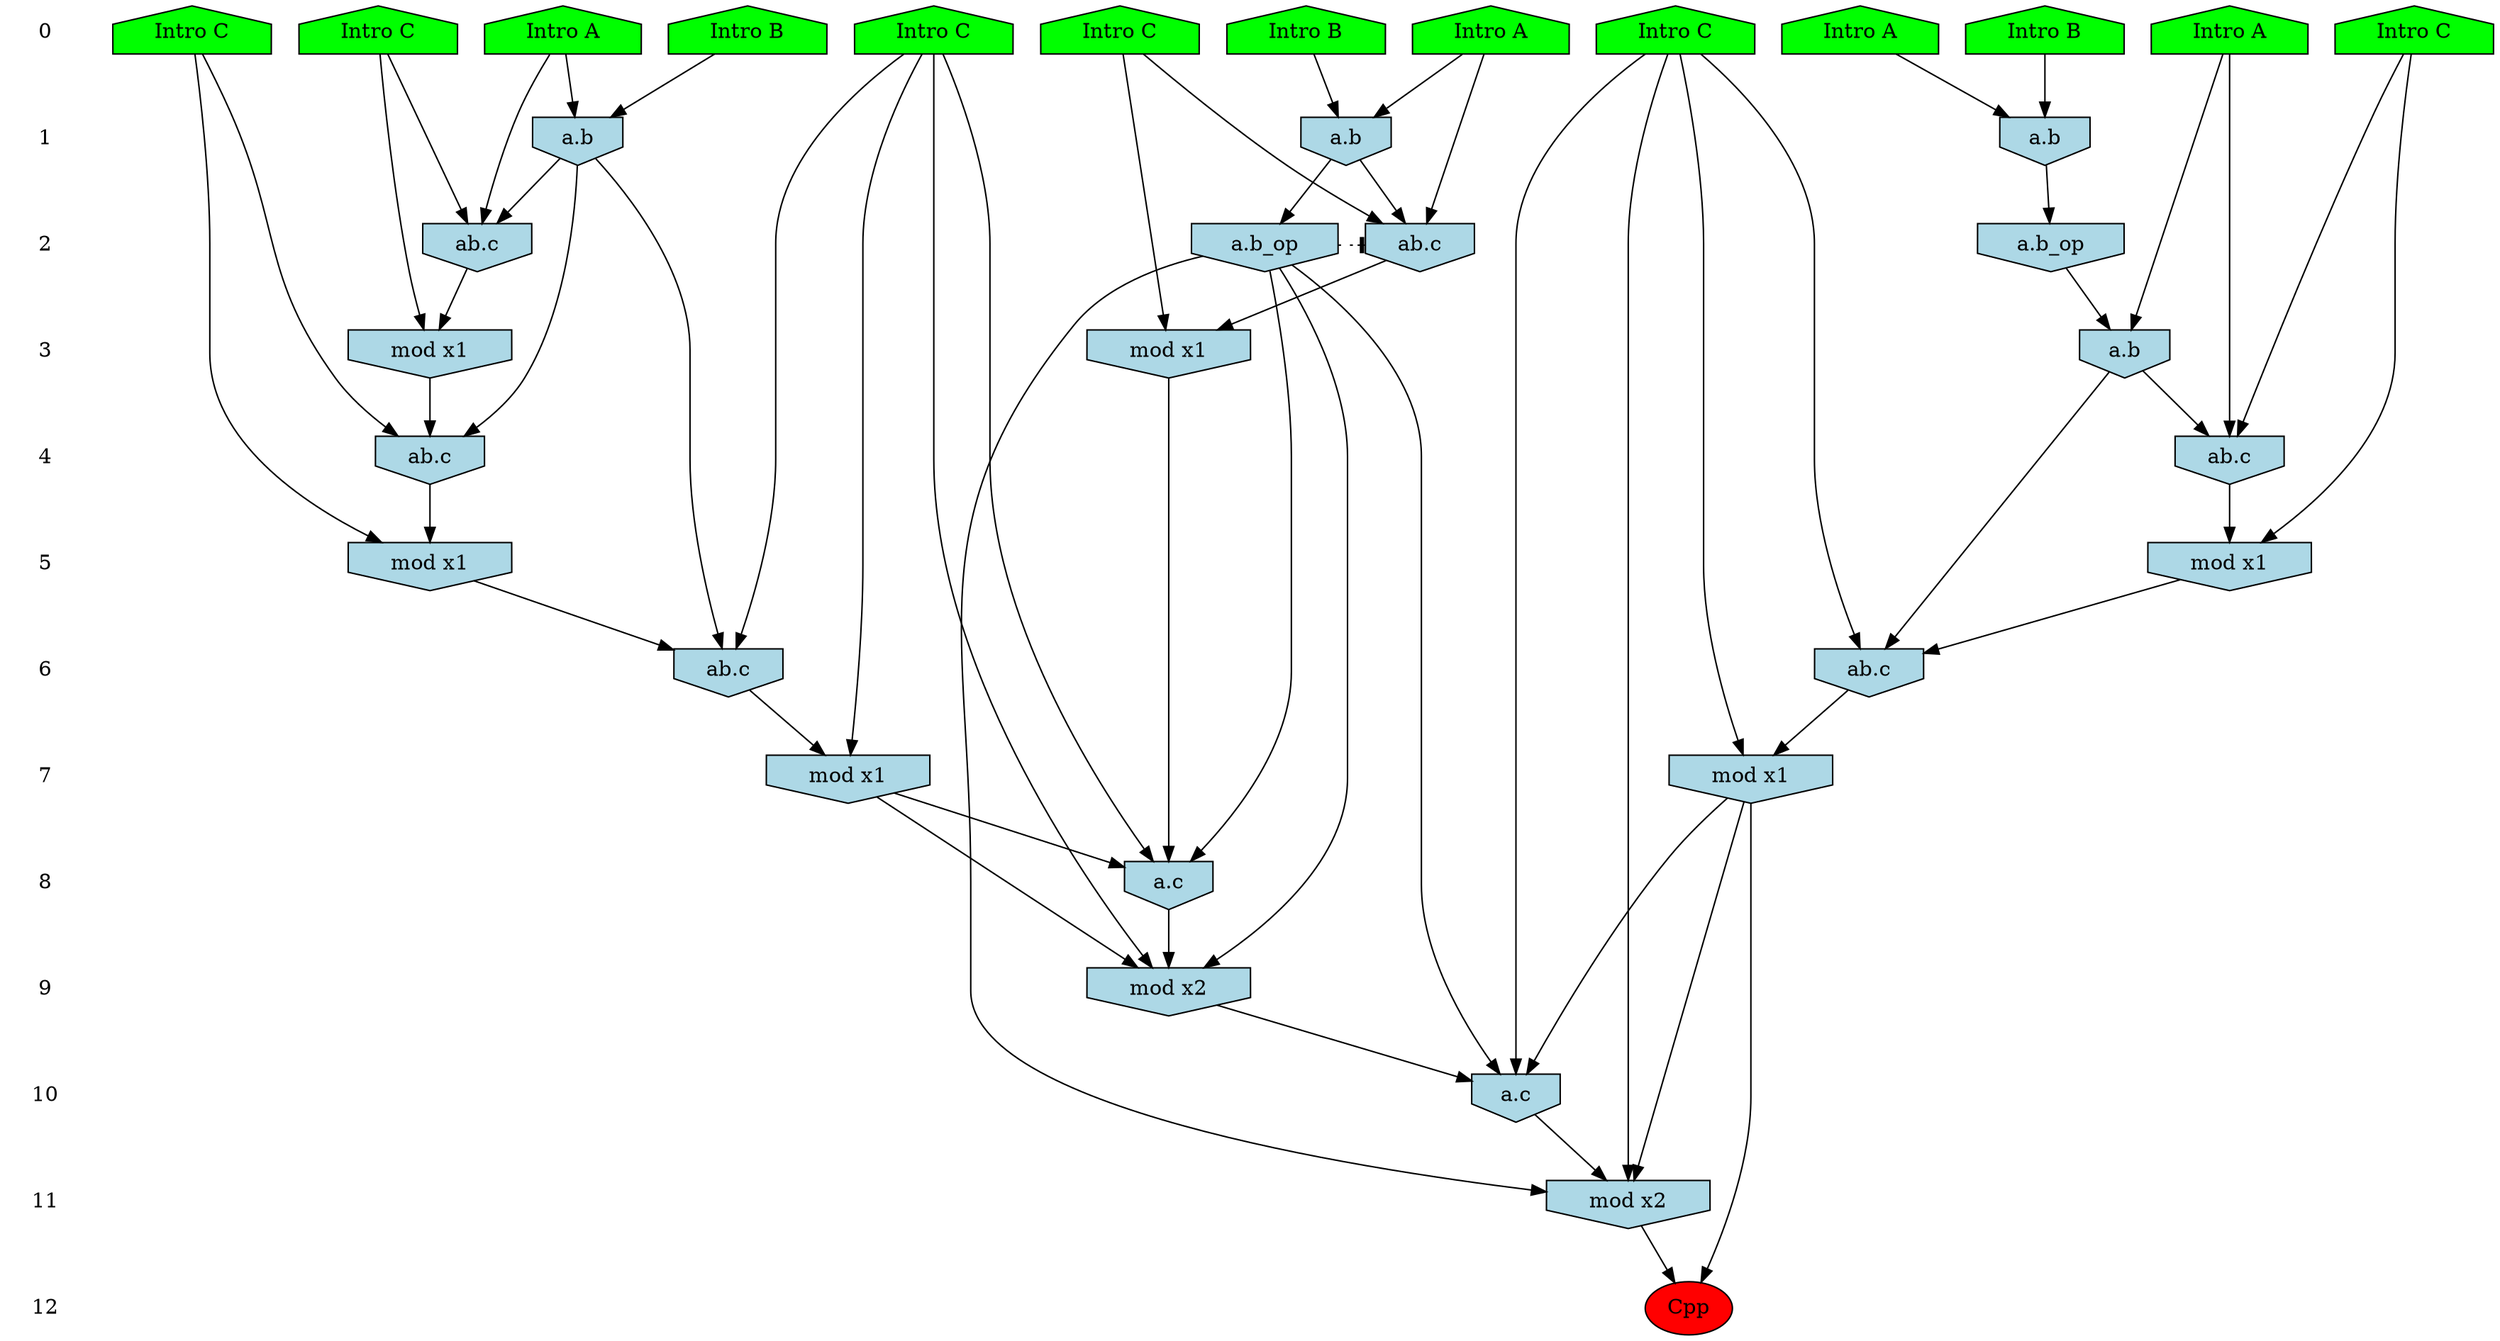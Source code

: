 /* Compression of 1 causal flows obtained in average at 1.707770E+01 t.u */
/* Compressed causal flows were: [2977] */
digraph G{
 ranksep=.5 ; 
{ rank = same ; "0" [shape=plaintext] ; node_1 [label ="Intro A", shape=house, style=filled, fillcolor=green] ;
node_2 [label ="Intro B", shape=house, style=filled, fillcolor=green] ;
node_3 [label ="Intro A", shape=house, style=filled, fillcolor=green] ;
node_4 [label ="Intro A", shape=house, style=filled, fillcolor=green] ;
node_5 [label ="Intro B", shape=house, style=filled, fillcolor=green] ;
node_6 [label ="Intro B", shape=house, style=filled, fillcolor=green] ;
node_7 [label ="Intro A", shape=house, style=filled, fillcolor=green] ;
node_8 [label ="Intro C", shape=house, style=filled, fillcolor=green] ;
node_9 [label ="Intro C", shape=house, style=filled, fillcolor=green] ;
node_10 [label ="Intro C", shape=house, style=filled, fillcolor=green] ;
node_11 [label ="Intro C", shape=house, style=filled, fillcolor=green] ;
node_12 [label ="Intro C", shape=house, style=filled, fillcolor=green] ;
node_13 [label ="Intro C", shape=house, style=filled, fillcolor=green] ;
}
{ rank = same ; "1" [shape=plaintext] ; node_14 [label="a.b", shape=invhouse, style=filled, fillcolor = lightblue] ;
node_18 [label="a.b", shape=invhouse, style=filled, fillcolor = lightblue] ;
node_21 [label="a.b", shape=invhouse, style=filled, fillcolor = lightblue] ;
}
{ rank = same ; "2" [shape=plaintext] ; node_15 [label="ab.c", shape=invhouse, style=filled, fillcolor = lightblue] ;
node_19 [label="ab.c", shape=invhouse, style=filled, fillcolor = lightblue] ;
node_25 [label="a.b_op", shape=invhouse, style=filled, fillcolor = lightblue] ;
node_26 [label="a.b_op", shape=invhouse, style=filled, fillcolor = lightblue] ;
}
{ rank = same ; "3" [shape=plaintext] ; node_16 [label="mod x1", shape=invhouse, style=filled, fillcolor = lightblue] ;
node_22 [label="mod x1", shape=invhouse, style=filled, fillcolor = lightblue] ;
node_27 [label="a.b", shape=invhouse, style=filled, fillcolor = lightblue] ;
}
{ rank = same ; "4" [shape=plaintext] ; node_17 [label="ab.c", shape=invhouse, style=filled, fillcolor = lightblue] ;
node_30 [label="ab.c", shape=invhouse, style=filled, fillcolor = lightblue] ;
}
{ rank = same ; "5" [shape=plaintext] ; node_20 [label="mod x1", shape=invhouse, style=filled, fillcolor = lightblue] ;
node_31 [label="mod x1", shape=invhouse, style=filled, fillcolor = lightblue] ;
}
{ rank = same ; "6" [shape=plaintext] ; node_23 [label="ab.c", shape=invhouse, style=filled, fillcolor = lightblue] ;
node_32 [label="ab.c", shape=invhouse, style=filled, fillcolor = lightblue] ;
}
{ rank = same ; "7" [shape=plaintext] ; node_24 [label="mod x1", shape=invhouse, style=filled, fillcolor = lightblue] ;
node_33 [label="mod x1", shape=invhouse, style=filled, fillcolor = lightblue] ;
}
{ rank = same ; "8" [shape=plaintext] ; node_28 [label="a.c", shape=invhouse, style=filled, fillcolor = lightblue] ;
}
{ rank = same ; "9" [shape=plaintext] ; node_29 [label="mod x2", shape=invhouse, style=filled, fillcolor = lightblue] ;
}
{ rank = same ; "10" [shape=plaintext] ; node_34 [label="a.c", shape=invhouse, style=filled, fillcolor = lightblue] ;
}
{ rank = same ; "11" [shape=plaintext] ; node_35 [label="mod x2", shape=invhouse, style=filled, fillcolor = lightblue] ;
}
{ rank = same ; "12" [shape=plaintext] ; node_36 [label ="Cpp", style=filled, fillcolor=red] ;
}
"0" -> "1" [style="invis"]; 
"1" -> "2" [style="invis"]; 
"2" -> "3" [style="invis"]; 
"3" -> "4" [style="invis"]; 
"4" -> "5" [style="invis"]; 
"5" -> "6" [style="invis"]; 
"6" -> "7" [style="invis"]; 
"7" -> "8" [style="invis"]; 
"8" -> "9" [style="invis"]; 
"9" -> "10" [style="invis"]; 
"10" -> "11" [style="invis"]; 
"11" -> "12" [style="invis"]; 
node_4 -> node_14
node_5 -> node_14
node_4 -> node_15
node_11 -> node_15
node_14 -> node_15
node_11 -> node_16
node_15 -> node_16
node_9 -> node_17
node_14 -> node_17
node_16 -> node_17
node_2 -> node_18
node_3 -> node_18
node_3 -> node_19
node_8 -> node_19
node_18 -> node_19
node_9 -> node_20
node_17 -> node_20
node_6 -> node_21
node_7 -> node_21
node_8 -> node_22
node_19 -> node_22
node_13 -> node_23
node_14 -> node_23
node_20 -> node_23
node_13 -> node_24
node_23 -> node_24
node_18 -> node_25
node_21 -> node_26
node_1 -> node_27
node_26 -> node_27
node_13 -> node_28
node_22 -> node_28
node_24 -> node_28
node_25 -> node_28
node_13 -> node_29
node_24 -> node_29
node_25 -> node_29
node_28 -> node_29
node_1 -> node_30
node_12 -> node_30
node_27 -> node_30
node_12 -> node_31
node_30 -> node_31
node_10 -> node_32
node_27 -> node_32
node_31 -> node_32
node_10 -> node_33
node_32 -> node_33
node_10 -> node_34
node_25 -> node_34
node_29 -> node_34
node_33 -> node_34
node_10 -> node_35
node_25 -> node_35
node_33 -> node_35
node_34 -> node_35
node_33 -> node_36
node_35 -> node_36
node_25 -> node_19 [style=dotted, arrowhead = tee] 
}
/*
 Dot generation time: 0.000157
*/